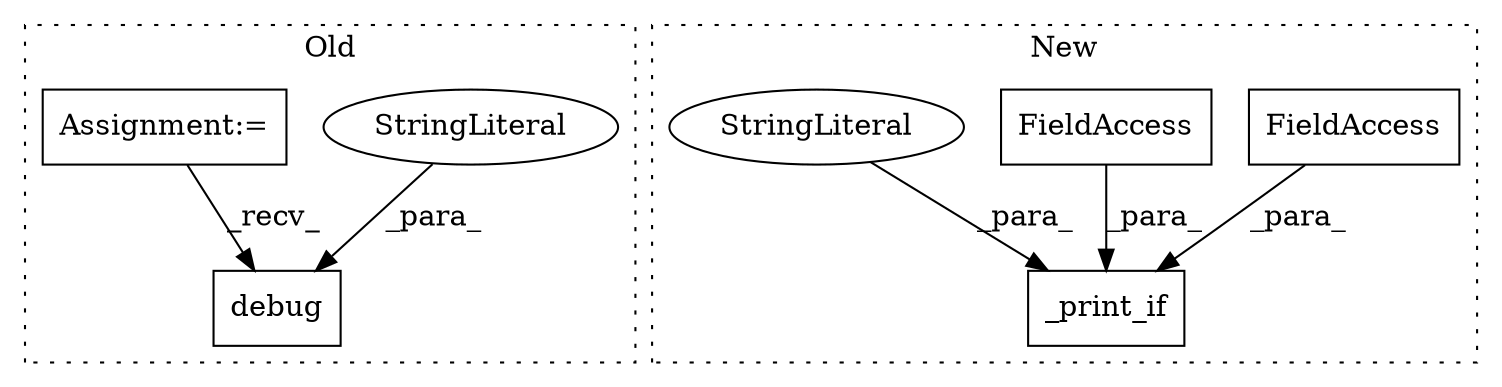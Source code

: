 digraph G {
subgraph cluster0 {
1 [label="debug" a="32" s="34161,34200" l="6,1" shape="box"];
5 [label="StringLiteral" a="45" s="34167" l="33" shape="ellipse"];
6 [label="Assignment:=" a="7" s="33814" l="7" shape="box"];
label = "Old";
style="dotted";
}
subgraph cluster1 {
2 [label="_print_if" a="32" s="33132,33195" l="10,1" shape="box"];
3 [label="FieldAccess" a="22" s="33183" l="12" shape="box"];
4 [label="FieldAccess" a="22" s="33176" l="6" shape="box"];
7 [label="StringLiteral" a="45" s="33142" l="33" shape="ellipse"];
label = "New";
style="dotted";
}
3 -> 2 [label="_para_"];
4 -> 2 [label="_para_"];
5 -> 1 [label="_para_"];
6 -> 1 [label="_recv_"];
7 -> 2 [label="_para_"];
}